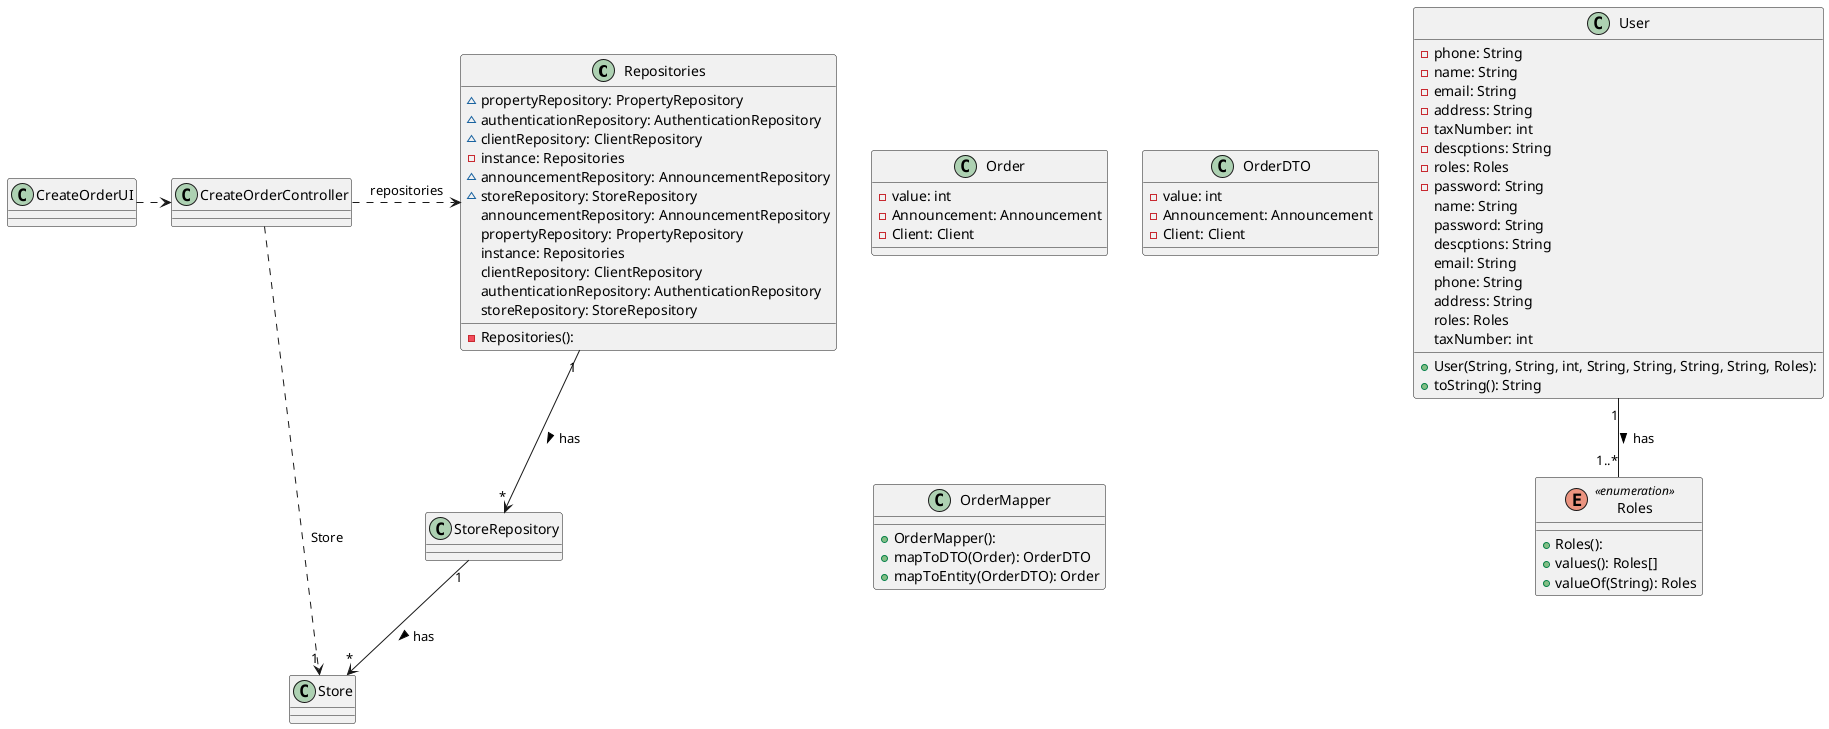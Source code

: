 @startuml
'skinparam monochrome true
skinparam packageStyle rectangle
skinparam shadowing false
skinparam linetype polyline
'skinparam linetype orto

skinparam classAttributeIconSize "2"
'left to right direction
class Repositories {
  - Repositories():
  ~ propertyRepository: PropertyRepository
  ~ authenticationRepository: AuthenticationRepository
  ~ clientRepository: ClientRepository
  - instance: Repositories
  ~ announcementRepository: AnnouncementRepository
  ~ storeRepository: StoreRepository
   announcementRepository: AnnouncementRepository
   propertyRepository: PropertyRepository
   instance: Repositories
   clientRepository: ClientRepository
   authenticationRepository: AuthenticationRepository
   storeRepository: StoreRepository
}


class User {
  + User(String, String, int, String, String, String, String, Roles):
  - phone: String
  - name: String
  - email: String
  - address: String
  - taxNumber: int
  - descptions: String
  - roles: Roles
  - password: String
  + toString(): String
   name: String
   password: String
   descptions: String
   email: String
   phone: String
   address: String
   roles: Roles
   taxNumber: int
}
enum Roles << enumeration >> {
  + Roles():
  + values(): Roles[]
  + valueOf(String): Roles
}

class CreateOrderUI{
}
class CreateOrderController{
}

class Order{
    - value: int
    -Announcement: Announcement
    -Client: Client
}
class OrderDTO{
    - value: int
    -Announcement: Announcement
    -Client: Client
}

class OrderMapper{
    +OrderMapper():
    +mapToDTO(Order): OrderDTO
    +mapToEntity(OrderDTO): Order
}

User "1"--"1..*" Roles : has >
CreateOrderController .> Repositories : repositories
CreateOrderUI .> CreateOrderController
CreateOrderController ..> "1" Store : Store
Repositories "1" --> "*" StoreRepository : has >
StoreRepository "1" --> "*" Store : has >

@enduml